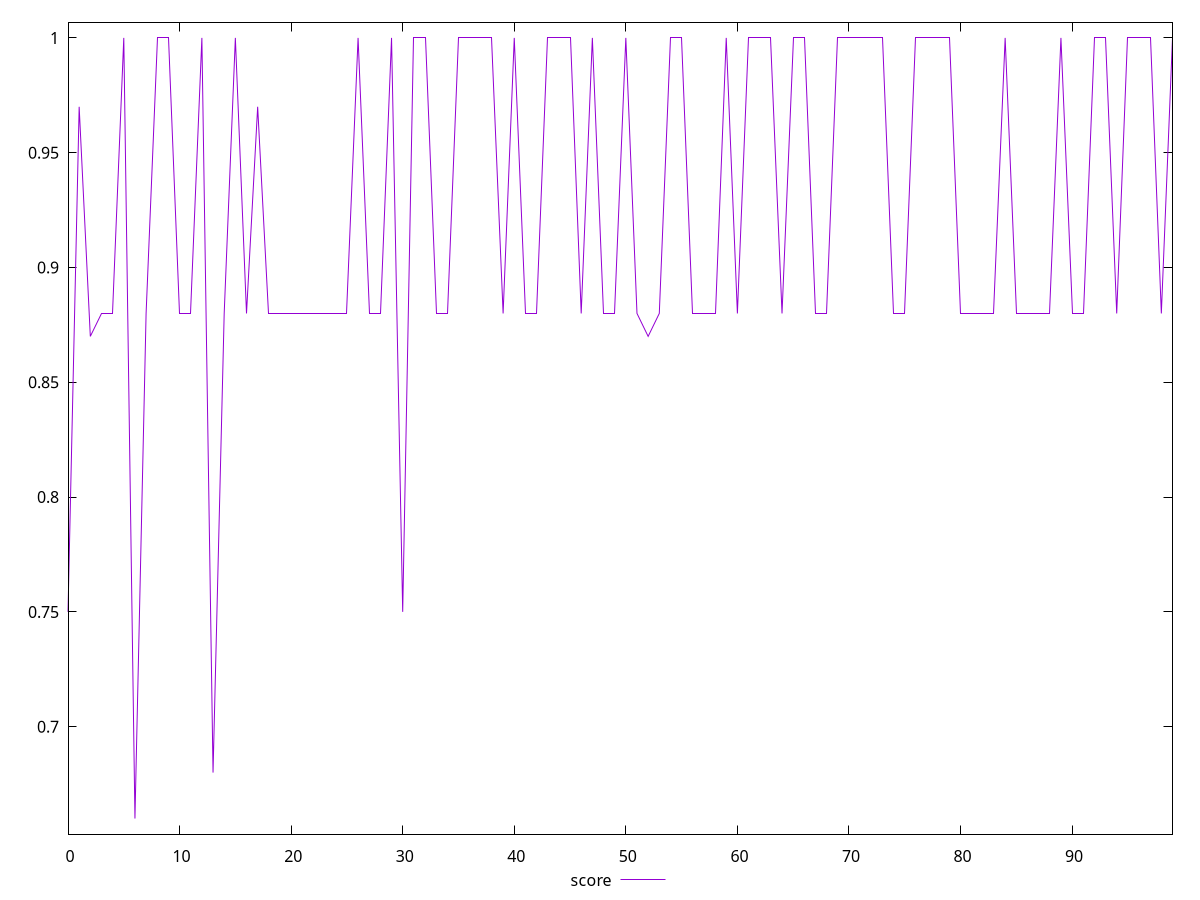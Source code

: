 reset

$score <<EOF
0 0.75
1 0.97
2 0.87
3 0.88
4 0.88
5 1
6 0.66
7 0.88
8 1
9 1
10 0.88
11 0.88
12 1
13 0.68
14 0.88
15 1
16 0.88
17 0.97
18 0.88
19 0.88
20 0.88
21 0.88
22 0.88
23 0.88
24 0.88
25 0.88
26 1
27 0.88
28 0.88
29 1
30 0.75
31 1
32 1
33 0.88
34 0.88
35 1
36 1
37 1
38 1
39 0.88
40 1
41 0.88
42 0.88
43 1
44 1
45 1
46 0.88
47 1
48 0.88
49 0.88
50 1
51 0.88
52 0.87
53 0.88
54 1
55 1
56 0.88
57 0.88
58 0.88
59 1
60 0.88
61 1
62 1
63 1
64 0.88
65 1
66 1
67 0.88
68 0.88
69 1
70 1
71 1
72 1
73 1
74 0.88
75 0.88
76 1
77 1
78 1
79 1
80 0.88
81 0.88
82 0.88
83 0.88
84 1
85 0.88
86 0.88
87 0.88
88 0.88
89 1
90 0.88
91 0.88
92 1
93 1
94 0.88
95 1
96 1
97 1
98 0.88
99 1
EOF

set key outside below
set xrange [0:99]
set yrange [0.6532:1.0068]
set trange [0.6532:1.0068]
set terminal svg size 640, 500 enhanced background rgb 'white'
set output "reports/report_00028_2021-02-24T12-49-42.674Z/unminified-javascript/samples/astro/score/values.svg"

plot $score title "score" with line

reset
